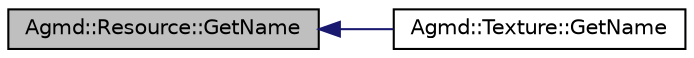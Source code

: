 digraph "Agmd::Resource::GetName"
{
  edge [fontname="Helvetica",fontsize="10",labelfontname="Helvetica",labelfontsize="10"];
  node [fontname="Helvetica",fontsize="10",shape=record];
  rankdir="LR";
  Node1 [label="Agmd::Resource::GetName",height=0.2,width=0.4,color="black", fillcolor="grey75", style="filled" fontcolor="black"];
  Node1 -> Node2 [dir="back",color="midnightblue",fontsize="10",style="solid",fontname="Helvetica"];
  Node2 [label="Agmd::Texture::GetName",height=0.2,width=0.4,color="black", fillcolor="white", style="filled",URL="$class_agmd_1_1_texture.html#aeb19b9712c2fffaa9eb1391cf6ca2eec"];
}
